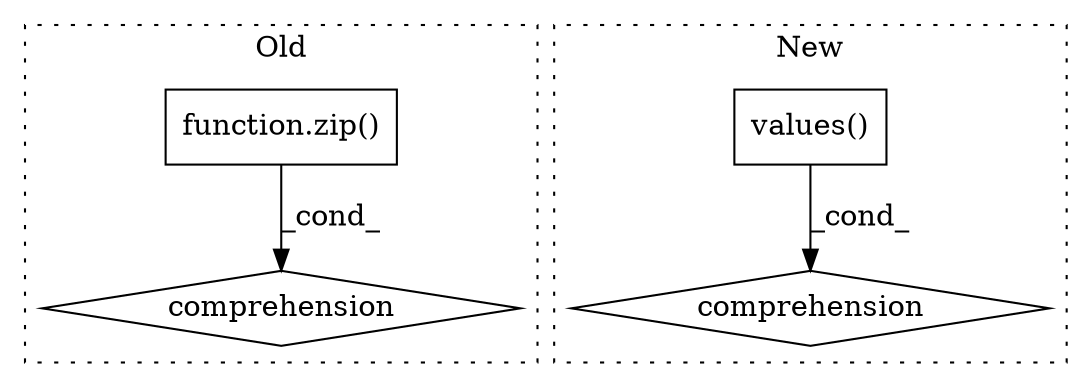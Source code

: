 digraph G {
subgraph cluster0 {
1 [label="function.zip()" a="75" s="1820,1825" l="4,6" shape="box"];
3 [label="comprehension" a="45" s="1806" l="3" shape="diamond"];
label = "Old";
style="dotted";
}
subgraph cluster1 {
2 [label="values()" a="75" s="2098" l="14" shape="box"];
4 [label="comprehension" a="45" s="2081" l="3" shape="diamond"];
label = "New";
style="dotted";
}
1 -> 3 [label="_cond_"];
2 -> 4 [label="_cond_"];
}